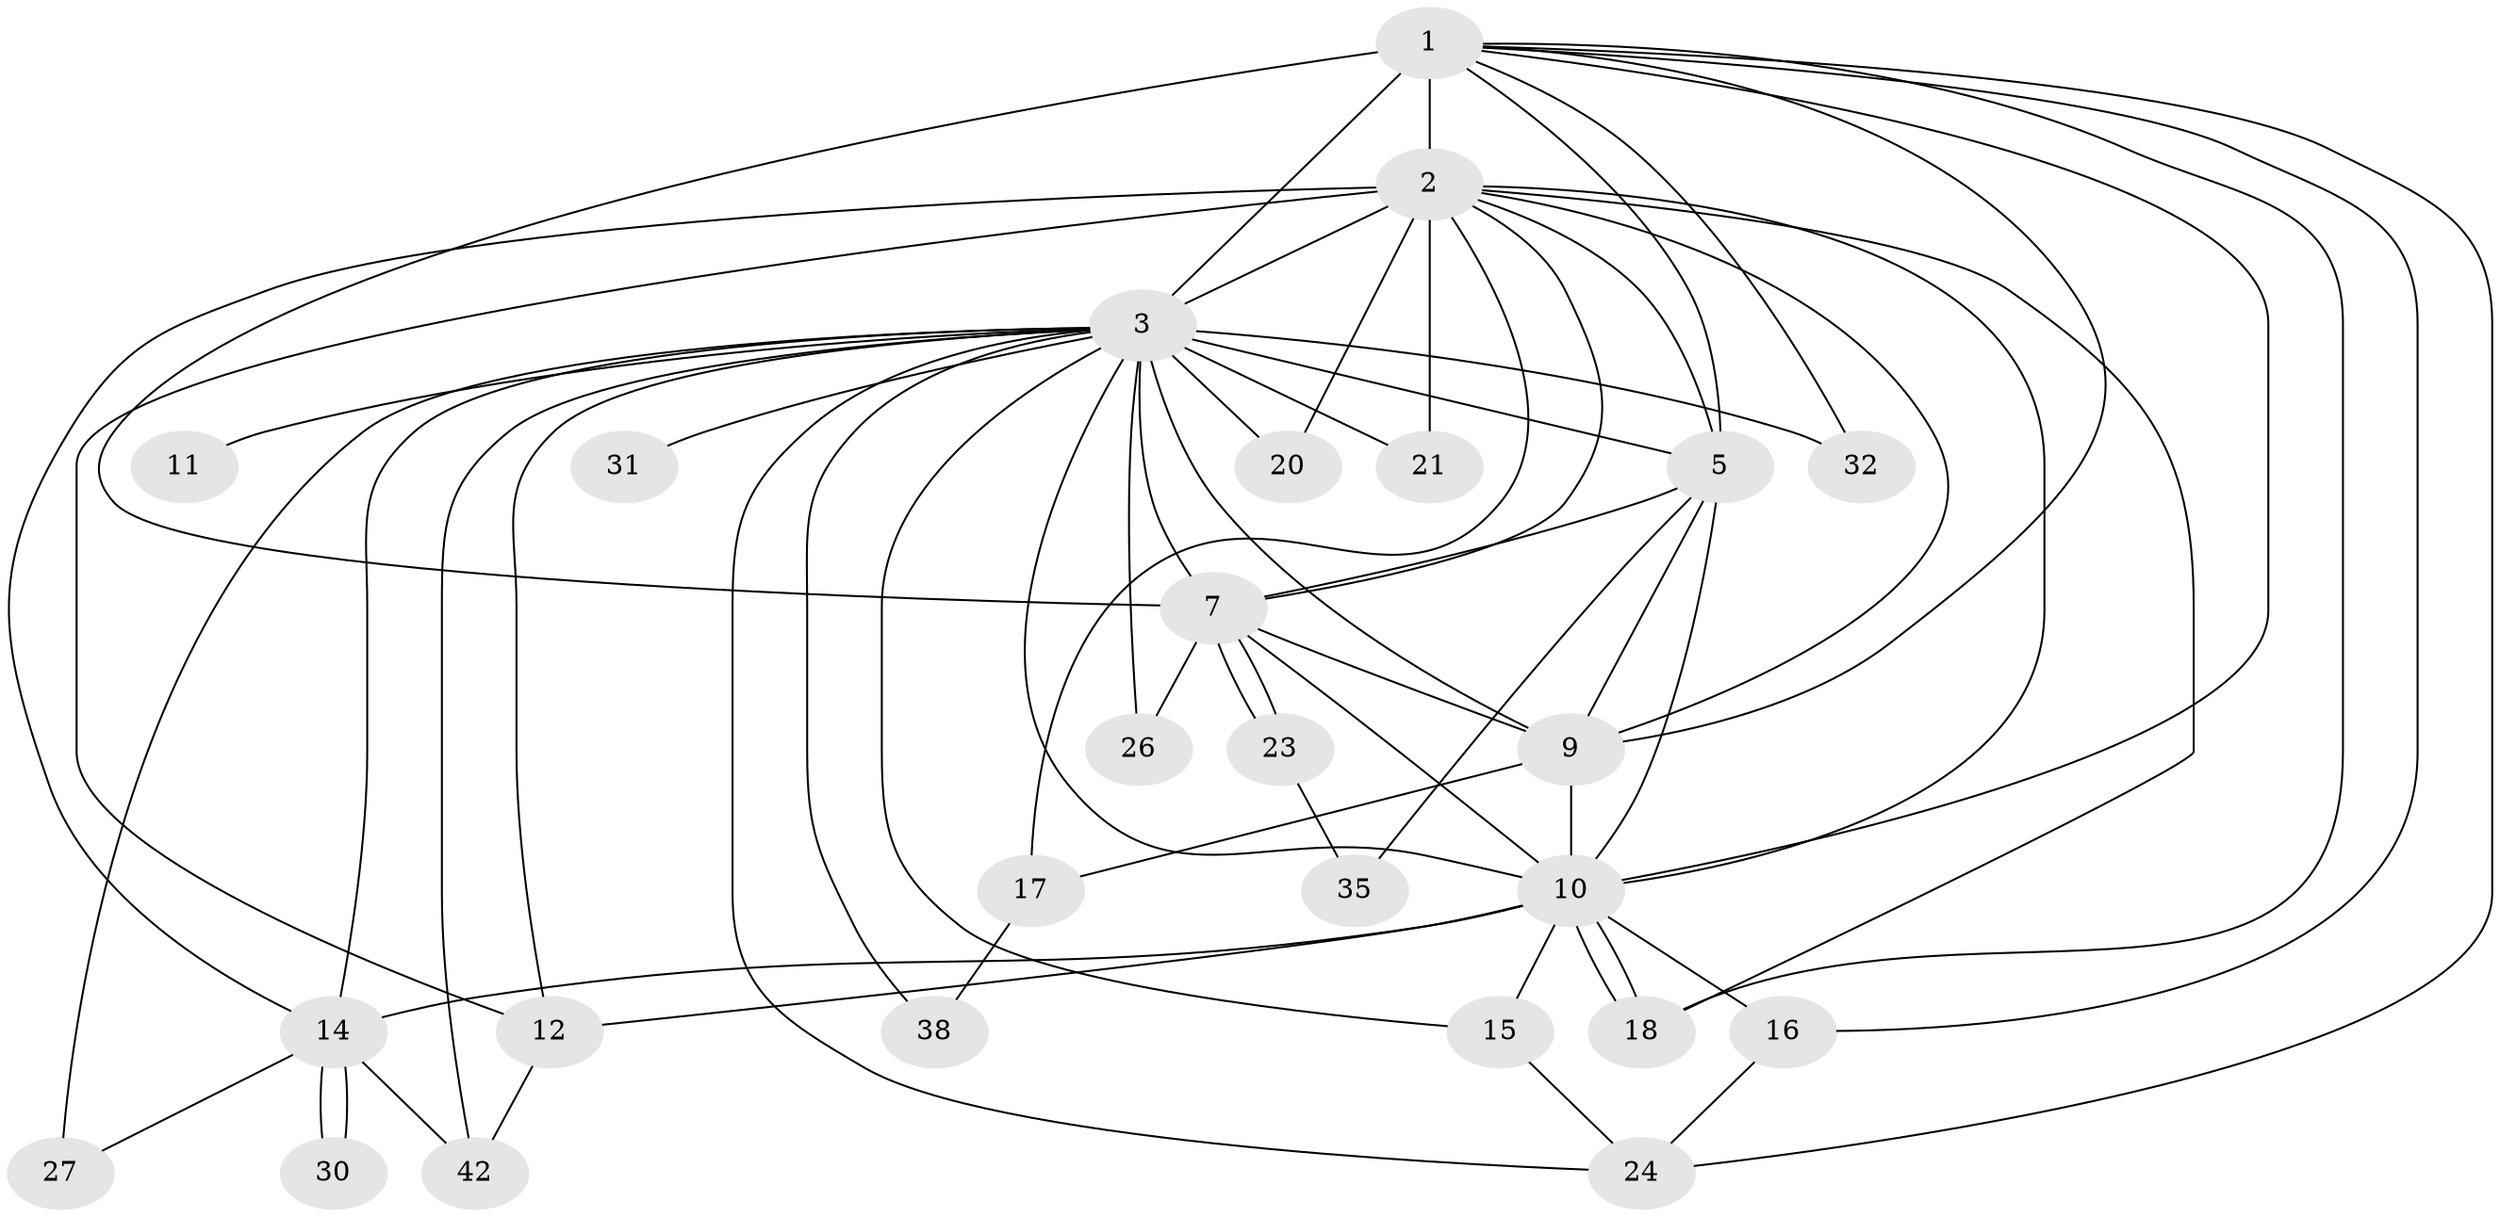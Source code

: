 // original degree distribution, {15: 0.05660377358490566, 10: 0.03773584905660377, 21: 0.018867924528301886, 19: 0.018867924528301886, 20: 0.018867924528301886, 13: 0.018867924528301886, 16: 0.018867924528301886, 2: 0.5660377358490566, 5: 0.018867924528301886, 3: 0.16981132075471697, 8: 0.018867924528301886, 4: 0.03773584905660377}
// Generated by graph-tools (version 1.1) at 2025/13/03/09/25 04:13:40]
// undirected, 26 vertices, 64 edges
graph export_dot {
graph [start="1"]
  node [color=gray90,style=filled];
  1;
  2 [super="+6"];
  3 [super="+50+53+43+41+4+29"];
  5;
  7 [super="+25+37"];
  9;
  10 [super="+13+48"];
  11;
  12;
  14;
  15;
  16;
  17;
  18 [super="+46"];
  20;
  21;
  23;
  24 [super="+47+51"];
  26;
  27;
  30;
  31;
  32;
  35;
  38 [super="+40"];
  42 [super="+45"];
  1 -- 2 [weight=2];
  1 -- 3 [weight=5];
  1 -- 5;
  1 -- 7;
  1 -- 9;
  1 -- 10;
  1 -- 16;
  1 -- 24;
  1 -- 32;
  1 -- 18;
  2 -- 3 [weight=8];
  2 -- 5 [weight=2];
  2 -- 7 [weight=2];
  2 -- 9 [weight=2];
  2 -- 10 [weight=2];
  2 -- 21;
  2 -- 12;
  2 -- 14;
  2 -- 17;
  2 -- 18;
  2 -- 20;
  3 -- 5 [weight=3];
  3 -- 7 [weight=6];
  3 -- 9 [weight=4];
  3 -- 10 [weight=4];
  3 -- 15;
  3 -- 26;
  3 -- 27;
  3 -- 31 [weight=2];
  3 -- 12 [weight=2];
  3 -- 11;
  3 -- 14 [weight=2];
  3 -- 20;
  3 -- 21;
  3 -- 24;
  3 -- 32;
  3 -- 38;
  3 -- 42;
  5 -- 7;
  5 -- 9;
  5 -- 10;
  5 -- 35;
  7 -- 9 [weight=2];
  7 -- 10;
  7 -- 23;
  7 -- 23;
  7 -- 26;
  9 -- 10 [weight=2];
  9 -- 17;
  10 -- 12;
  10 -- 15;
  10 -- 16;
  10 -- 18;
  10 -- 18;
  10 -- 14;
  12 -- 42;
  14 -- 27;
  14 -- 30;
  14 -- 30;
  14 -- 42;
  15 -- 24;
  16 -- 24;
  17 -- 38;
  23 -- 35;
}
